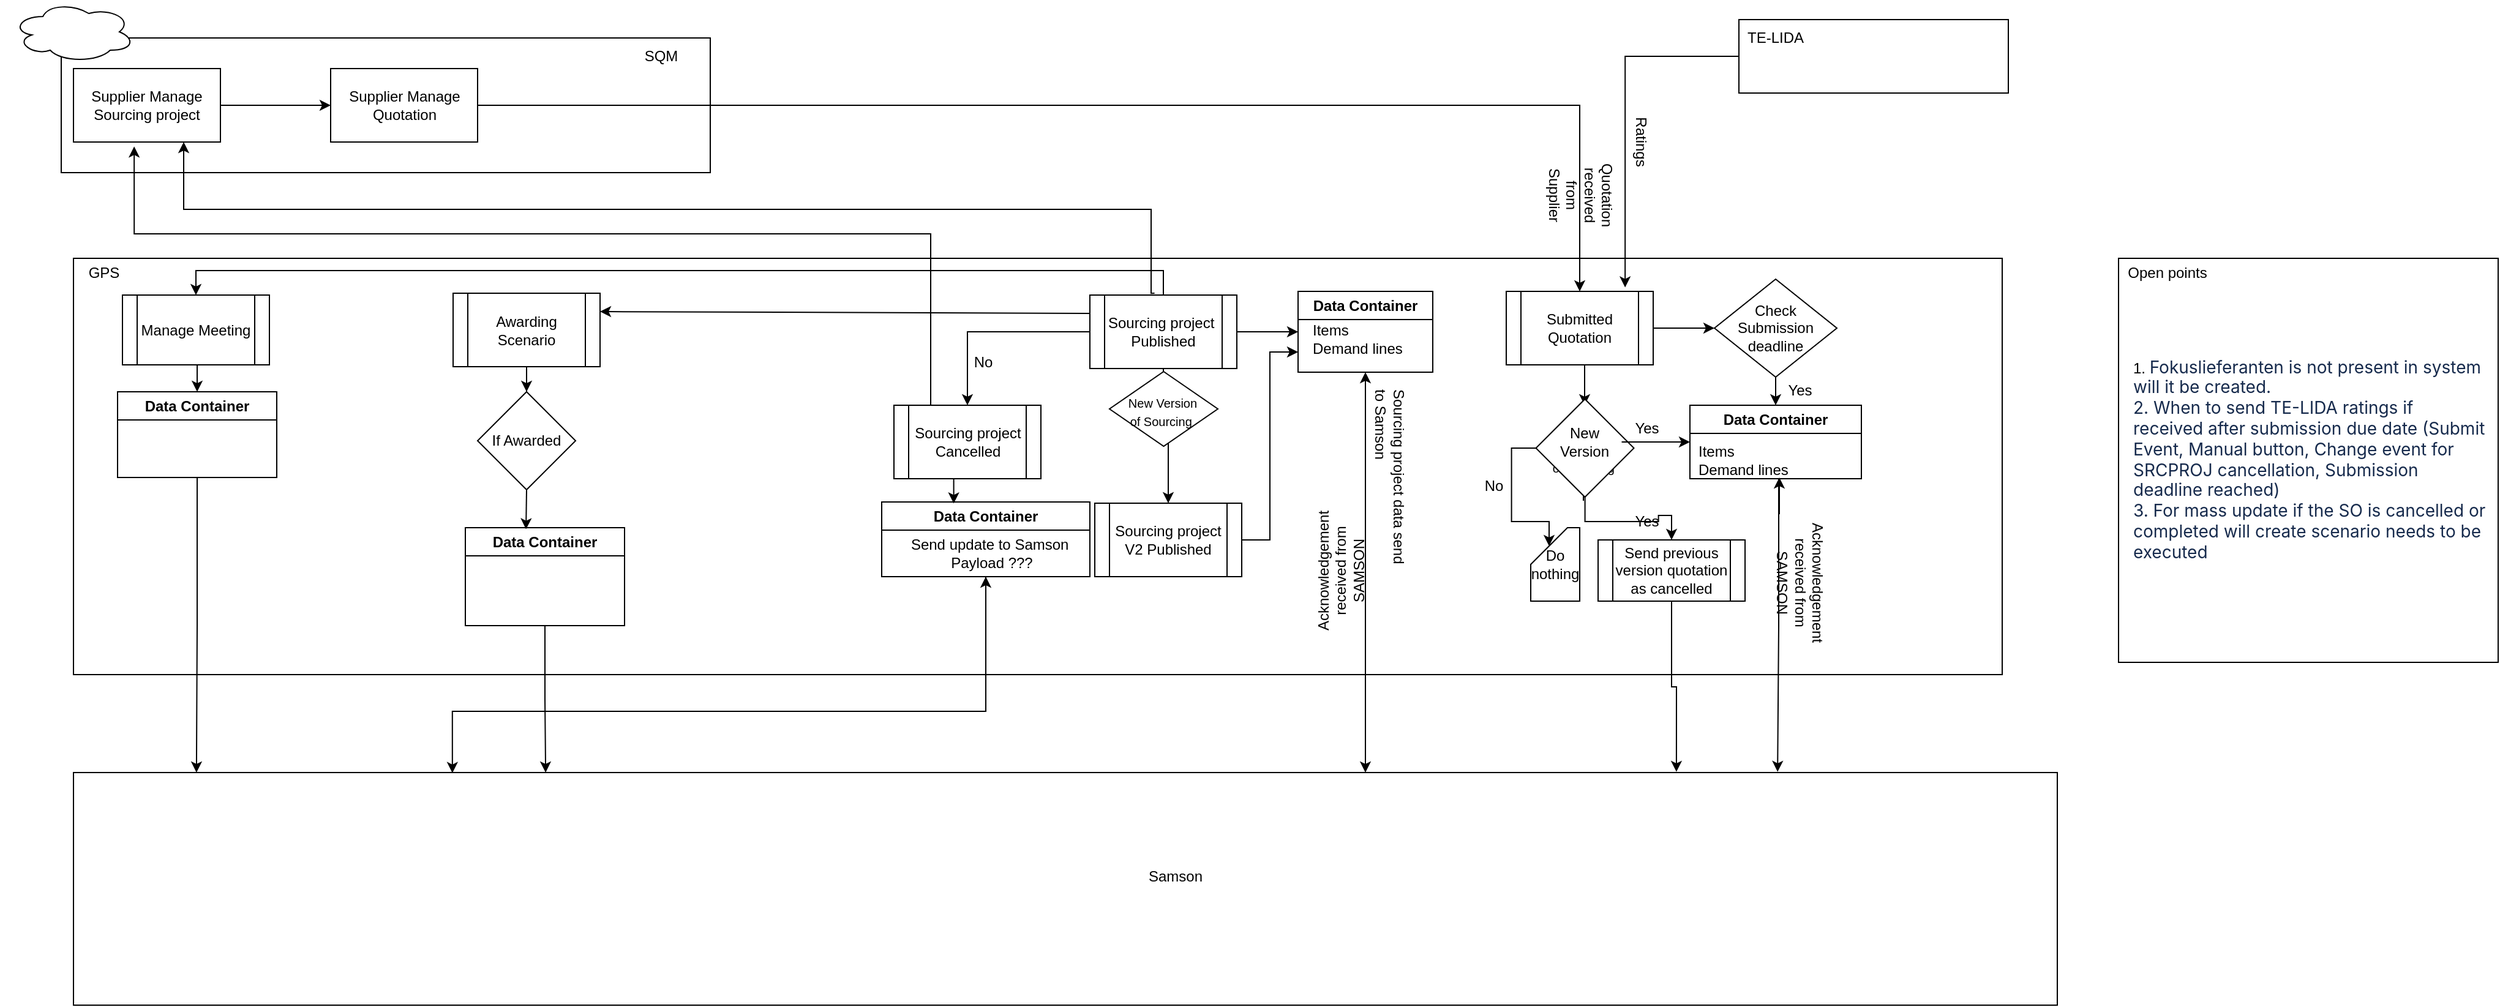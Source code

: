 <mxfile version="26.0.11">
  <diagram name="Page-1" id="dd8cIECYtLtFShTJi25j">
    <mxGraphModel dx="2469" dy="1408" grid="1" gridSize="10" guides="1" tooltips="1" connect="1" arrows="1" fold="1" page="1" pageScale="1" pageWidth="850" pageHeight="1100" math="0" shadow="0">
      <root>
        <mxCell id="0" />
        <mxCell id="1" parent="0" />
        <mxCell id="d7gIqnNGh7gK6bCU3JEa-17" value="" style="rounded=0;whiteSpace=wrap;html=1;" vertex="1" parent="1">
          <mxGeometry x="-830" y="-170" width="530" height="110" as="geometry" />
        </mxCell>
        <mxCell id="d7gIqnNGh7gK6bCU3JEa-1" value="" style="rounded=0;whiteSpace=wrap;html=1;" vertex="1" parent="1">
          <mxGeometry x="-820" y="10" width="1575" height="340" as="geometry" />
        </mxCell>
        <mxCell id="d7gIqnNGh7gK6bCU3JEa-4" value="GPS" style="text;html=1;align=center;verticalAlign=middle;whiteSpace=wrap;rounded=0;" vertex="1" parent="1">
          <mxGeometry x="-880" y="7" width="170" height="30" as="geometry" />
        </mxCell>
        <mxCell id="d7gIqnNGh7gK6bCU3JEa-108" style="edgeStyle=orthogonalEdgeStyle;rounded=0;orthogonalLoop=1;jettySize=auto;html=1;exitX=1;exitY=0.5;exitDx=0;exitDy=0;entryX=0;entryY=0.5;entryDx=0;entryDy=0;" edge="1" parent="1" source="d7gIqnNGh7gK6bCU3JEa-6" target="d7gIqnNGh7gK6bCU3JEa-72">
          <mxGeometry relative="1" as="geometry" />
        </mxCell>
        <mxCell id="d7gIqnNGh7gK6bCU3JEa-126" style="edgeStyle=orthogonalEdgeStyle;rounded=0;orthogonalLoop=1;jettySize=auto;html=1;exitX=0.5;exitY=0;exitDx=0;exitDy=0;entryX=0.5;entryY=0;entryDx=0;entryDy=0;" edge="1" parent="1" source="d7gIqnNGh7gK6bCU3JEa-6" target="d7gIqnNGh7gK6bCU3JEa-122">
          <mxGeometry relative="1" as="geometry" />
        </mxCell>
        <mxCell id="d7gIqnNGh7gK6bCU3JEa-135" style="edgeStyle=orthogonalEdgeStyle;rounded=0;orthogonalLoop=1;jettySize=auto;html=1;exitX=0.44;exitY=-0.024;exitDx=0;exitDy=0;entryX=0.75;entryY=1;entryDx=0;entryDy=0;exitPerimeter=0;" edge="1" parent="1" source="d7gIqnNGh7gK6bCU3JEa-6" target="d7gIqnNGh7gK6bCU3JEa-23">
          <mxGeometry relative="1" as="geometry">
            <Array as="points">
              <mxPoint x="60" y="39" />
              <mxPoint x="60" y="-30" />
              <mxPoint x="-730" y="-30" />
            </Array>
          </mxGeometry>
        </mxCell>
        <mxCell id="d7gIqnNGh7gK6bCU3JEa-147" style="edgeStyle=orthogonalEdgeStyle;rounded=0;orthogonalLoop=1;jettySize=auto;html=1;exitX=0.5;exitY=1;exitDx=0;exitDy=0;entryX=0.5;entryY=0;entryDx=0;entryDy=0;" edge="1" parent="1" source="d7gIqnNGh7gK6bCU3JEa-6" target="d7gIqnNGh7gK6bCU3JEa-145">
          <mxGeometry relative="1" as="geometry" />
        </mxCell>
        <mxCell id="d7gIqnNGh7gK6bCU3JEa-6" value="Sourcing project&amp;nbsp;&lt;div&gt;Published&lt;/div&gt;" style="shape=process;whiteSpace=wrap;html=1;backgroundOutline=1;" vertex="1" parent="1">
          <mxGeometry x="10" y="40" width="120" height="60" as="geometry" />
        </mxCell>
        <mxCell id="d7gIqnNGh7gK6bCU3JEa-18" value="" style="ellipse;shape=cloud;whiteSpace=wrap;html=1;" vertex="1" parent="1">
          <mxGeometry x="-870" y="-200" width="100" height="50" as="geometry" />
        </mxCell>
        <mxCell id="d7gIqnNGh7gK6bCU3JEa-37" style="edgeStyle=orthogonalEdgeStyle;rounded=0;orthogonalLoop=1;jettySize=auto;html=1;entryX=0;entryY=0.5;entryDx=0;entryDy=0;" edge="1" parent="1" source="d7gIqnNGh7gK6bCU3JEa-23" target="d7gIqnNGh7gK6bCU3JEa-24">
          <mxGeometry relative="1" as="geometry" />
        </mxCell>
        <mxCell id="d7gIqnNGh7gK6bCU3JEa-23" value="" style="rounded=0;whiteSpace=wrap;html=1;" vertex="1" parent="1">
          <mxGeometry x="-820" y="-145" width="120" height="60" as="geometry" />
        </mxCell>
        <mxCell id="d7gIqnNGh7gK6bCU3JEa-25" value="Supplier Manage Sourcing project" style="text;html=1;align=center;verticalAlign=middle;whiteSpace=wrap;rounded=0;" vertex="1" parent="1">
          <mxGeometry x="-810" y="-130" width="100" height="30" as="geometry" />
        </mxCell>
        <mxCell id="d7gIqnNGh7gK6bCU3JEa-35" value="" style="group" vertex="1" connectable="0" parent="1">
          <mxGeometry x="-610" y="-145" width="120" height="60" as="geometry" />
        </mxCell>
        <mxCell id="d7gIqnNGh7gK6bCU3JEa-24" value="" style="rounded=0;whiteSpace=wrap;html=1;" vertex="1" parent="d7gIqnNGh7gK6bCU3JEa-35">
          <mxGeometry width="120" height="60" as="geometry" />
        </mxCell>
        <mxCell id="d7gIqnNGh7gK6bCU3JEa-26" value="Supplier Manage Quotation" style="text;html=1;align=center;verticalAlign=middle;whiteSpace=wrap;rounded=0;" vertex="1" parent="d7gIqnNGh7gK6bCU3JEa-35">
          <mxGeometry x="7.5" y="15" width="105" height="30" as="geometry" />
        </mxCell>
        <mxCell id="d7gIqnNGh7gK6bCU3JEa-56" value="" style="rounded=0;whiteSpace=wrap;html=1;" vertex="1" parent="1">
          <mxGeometry x="-820" y="430" width="1620" height="190" as="geometry" />
        </mxCell>
        <mxCell id="d7gIqnNGh7gK6bCU3JEa-68" value="Samson" style="text;html=1;align=center;verticalAlign=middle;whiteSpace=wrap;rounded=0;" vertex="1" parent="1">
          <mxGeometry x="-50" y="500" width="260" height="30" as="geometry" />
        </mxCell>
        <mxCell id="d7gIqnNGh7gK6bCU3JEa-76" value="" style="group" vertex="1" connectable="0" parent="1">
          <mxGeometry x="520" y="27" width="100" height="80" as="geometry" />
        </mxCell>
        <mxCell id="d7gIqnNGh7gK6bCU3JEa-77" value="" style="group" vertex="1" connectable="0" parent="d7gIqnNGh7gK6bCU3JEa-76">
          <mxGeometry width="100" height="80" as="geometry" />
        </mxCell>
        <mxCell id="d7gIqnNGh7gK6bCU3JEa-44" value="" style="rhombus;whiteSpace=wrap;html=1;" vertex="1" parent="d7gIqnNGh7gK6bCU3JEa-77">
          <mxGeometry width="100" height="80" as="geometry" />
        </mxCell>
        <mxCell id="d7gIqnNGh7gK6bCU3JEa-54" value="Check Submission deadline" style="text;html=1;align=center;verticalAlign=middle;whiteSpace=wrap;rounded=0;" vertex="1" parent="d7gIqnNGh7gK6bCU3JEa-77">
          <mxGeometry x="20" y="25" width="60" height="30" as="geometry" />
        </mxCell>
        <mxCell id="d7gIqnNGh7gK6bCU3JEa-79" value="" style="endArrow=classic;startArrow=classic;html=1;rounded=0;entryX=0.5;entryY=1;entryDx=0;entryDy=0;" edge="1" parent="1" target="d7gIqnNGh7gK6bCU3JEa-72">
          <mxGeometry width="50" height="50" relative="1" as="geometry">
            <mxPoint x="235" y="430" as="sourcePoint" />
            <mxPoint x="470" y="230" as="targetPoint" />
            <Array as="points">
              <mxPoint x="235" y="330" />
            </Array>
          </mxGeometry>
        </mxCell>
        <mxCell id="d7gIqnNGh7gK6bCU3JEa-80" value="Sourcing project data send to Samson" style="text;html=1;align=left;verticalAlign=middle;whiteSpace=wrap;rounded=0;rotation=90;" vertex="1" parent="1">
          <mxGeometry x="180" y="175" width="150" height="30" as="geometry" />
        </mxCell>
        <mxCell id="d7gIqnNGh7gK6bCU3JEa-81" value="Acknowledgement received from SAMSON" style="text;html=1;align=center;verticalAlign=middle;whiteSpace=wrap;rounded=0;rotation=90;" vertex="1" parent="1">
          <mxGeometry x="525" y="260" width="130" height="30" as="geometry" />
        </mxCell>
        <mxCell id="d7gIqnNGh7gK6bCU3JEa-86" value="Data Container" style="swimlane;whiteSpace=wrap;html=1;" vertex="1" parent="1">
          <mxGeometry x="500" y="130" width="140" height="60" as="geometry" />
        </mxCell>
        <mxCell id="d7gIqnNGh7gK6bCU3JEa-87" value="Items&amp;nbsp;&lt;div&gt;Demand lines&lt;/div&gt;" style="text;html=1;align=left;verticalAlign=middle;whiteSpace=wrap;rounded=0;" vertex="1" parent="d7gIqnNGh7gK6bCU3JEa-86">
          <mxGeometry x="5" y="30" width="90" height="30" as="geometry" />
        </mxCell>
        <mxCell id="d7gIqnNGh7gK6bCU3JEa-91" value="" style="rounded=0;whiteSpace=wrap;html=1;" vertex="1" parent="1">
          <mxGeometry x="850" y="10" width="310" height="330" as="geometry" />
        </mxCell>
        <mxCell id="d7gIqnNGh7gK6bCU3JEa-92" value="Open points" style="text;html=1;align=center;verticalAlign=middle;whiteSpace=wrap;rounded=0;" vertex="1" parent="1">
          <mxGeometry x="800" y="7" width="180" height="30" as="geometry" />
        </mxCell>
        <mxCell id="d7gIqnNGh7gK6bCU3JEa-93" value="1.&amp;nbsp;&lt;span style=&quot;color: rgb(23, 43, 77); font-family: -apple-system, BlinkMacSystemFont, &amp;quot;Segoe UI&amp;quot;, Roboto, Oxygen, Ubuntu, &amp;quot;Fira Sans&amp;quot;, &amp;quot;Droid Sans&amp;quot;, &amp;quot;Helvetica Neue&amp;quot;, sans-serif; font-size: 14px; background-color: rgb(255, 255, 255);&quot;&gt;Fokuslieferanten is not present in system will it be created.&amp;nbsp;&lt;/span&gt;&lt;div&gt;&lt;span style=&quot;color: rgb(23, 43, 77); font-family: -apple-system, BlinkMacSystemFont, &amp;quot;Segoe UI&amp;quot;, Roboto, Oxygen, Ubuntu, &amp;quot;Fira Sans&amp;quot;, &amp;quot;Droid Sans&amp;quot;, &amp;quot;Helvetica Neue&amp;quot;, sans-serif; font-size: 14px; background-color: rgb(255, 255, 255);&quot;&gt;2. When to send TE-LIDA ratings if received after submission due date (Submit Event, Manual button, Change event for SRCPROJ cancellation, Submission deadline reached)&lt;/span&gt;&lt;/div&gt;&lt;div&gt;&lt;span style=&quot;color: rgb(23, 43, 77); font-family: -apple-system, BlinkMacSystemFont, &amp;quot;Segoe UI&amp;quot;, Roboto, Oxygen, Ubuntu, &amp;quot;Fira Sans&amp;quot;, &amp;quot;Droid Sans&amp;quot;, &amp;quot;Helvetica Neue&amp;quot;, sans-serif; font-size: 14px; background-color: rgb(255, 255, 255);&quot;&gt;3. For mass update if the SO is cancelled or completed will create scenario needs to be executed&lt;/span&gt;&lt;/div&gt;" style="text;html=1;align=left;verticalAlign=middle;whiteSpace=wrap;rounded=0;" vertex="1" parent="1">
          <mxGeometry x="860" y="38.5" width="290" height="271.5" as="geometry" />
        </mxCell>
        <mxCell id="d7gIqnNGh7gK6bCU3JEa-94" value="" style="shape=process;whiteSpace=wrap;html=1;backgroundOutline=1;" vertex="1" parent="1">
          <mxGeometry x="-150" y="130" width="120" height="60" as="geometry" />
        </mxCell>
        <mxCell id="d7gIqnNGh7gK6bCU3JEa-95" value="" style="endArrow=classic;html=1;rounded=0;entryX=0.5;entryY=0;entryDx=0;entryDy=0;exitX=0;exitY=0.5;exitDx=0;exitDy=0;" edge="1" parent="1" source="d7gIqnNGh7gK6bCU3JEa-6" target="d7gIqnNGh7gK6bCU3JEa-94">
          <mxGeometry width="50" height="50" relative="1" as="geometry">
            <mxPoint x="190" y="210" as="sourcePoint" />
            <mxPoint x="240" y="160" as="targetPoint" />
            <Array as="points">
              <mxPoint x="-90" y="70" />
            </Array>
          </mxGeometry>
        </mxCell>
        <mxCell id="d7gIqnNGh7gK6bCU3JEa-96" value="Sourcing project Cancelled" style="text;html=1;align=center;verticalAlign=middle;whiteSpace=wrap;rounded=0;" vertex="1" parent="1">
          <mxGeometry x="-142.5" y="145" width="105" height="30" as="geometry" />
        </mxCell>
        <mxCell id="d7gIqnNGh7gK6bCU3JEa-97" value="Data Container" style="swimlane;whiteSpace=wrap;html=1;" vertex="1" parent="1">
          <mxGeometry x="-160" y="209" width="170" height="61" as="geometry" />
        </mxCell>
        <mxCell id="d7gIqnNGh7gK6bCU3JEa-98" value="Send update to Samson&amp;nbsp;&lt;div&gt;Payload ???&lt;/div&gt;" style="text;html=1;align=center;verticalAlign=middle;whiteSpace=wrap;rounded=0;" vertex="1" parent="1">
          <mxGeometry x="-150" y="236" width="160" height="30" as="geometry" />
        </mxCell>
        <mxCell id="d7gIqnNGh7gK6bCU3JEa-99" style="edgeStyle=orthogonalEdgeStyle;rounded=0;orthogonalLoop=1;jettySize=auto;html=1;entryX=0.346;entryY=0.02;entryDx=0;entryDy=0;entryPerimeter=0;" edge="1" parent="1" target="d7gIqnNGh7gK6bCU3JEa-97">
          <mxGeometry relative="1" as="geometry">
            <mxPoint x="-91" y="190" as="sourcePoint" />
          </mxGeometry>
        </mxCell>
        <mxCell id="d7gIqnNGh7gK6bCU3JEa-100" style="edgeStyle=orthogonalEdgeStyle;rounded=0;orthogonalLoop=1;jettySize=auto;html=1;exitX=0.5;exitY=1;exitDx=0;exitDy=0;entryX=0.191;entryY=0.002;entryDx=0;entryDy=0;entryPerimeter=0;" edge="1" parent="1" source="d7gIqnNGh7gK6bCU3JEa-97" target="d7gIqnNGh7gK6bCU3JEa-56">
          <mxGeometry relative="1" as="geometry">
            <Array as="points">
              <mxPoint x="-75" y="380" />
              <mxPoint x="-511" y="380" />
            </Array>
          </mxGeometry>
        </mxCell>
        <mxCell id="d7gIqnNGh7gK6bCU3JEa-72" value="Data Container" style="swimlane;whiteSpace=wrap;html=1;" vertex="1" parent="1">
          <mxGeometry x="180" y="37" width="110" height="66" as="geometry" />
        </mxCell>
        <mxCell id="d7gIqnNGh7gK6bCU3JEa-74" value="Items&amp;nbsp;&lt;div&gt;Demand lines&lt;/div&gt;" style="text;html=1;align=left;verticalAlign=middle;whiteSpace=wrap;rounded=0;" vertex="1" parent="d7gIqnNGh7gK6bCU3JEa-72">
          <mxGeometry x="10" y="24" width="90" height="30" as="geometry" />
        </mxCell>
        <mxCell id="d7gIqnNGh7gK6bCU3JEa-112" style="edgeStyle=orthogonalEdgeStyle;rounded=0;orthogonalLoop=1;jettySize=auto;html=1;entryX=0;entryY=0.5;entryDx=0;entryDy=0;" edge="1" parent="1" source="d7gIqnNGh7gK6bCU3JEa-110" target="d7gIqnNGh7gK6bCU3JEa-44">
          <mxGeometry relative="1" as="geometry" />
        </mxCell>
        <mxCell id="d7gIqnNGh7gK6bCU3JEa-162" style="edgeStyle=orthogonalEdgeStyle;rounded=0;orthogonalLoop=1;jettySize=auto;html=1;exitX=0.5;exitY=1;exitDx=0;exitDy=0;" edge="1" parent="1">
          <mxGeometry relative="1" as="geometry">
            <mxPoint x="414" y="130" as="targetPoint" />
            <mxPoint x="414" y="97" as="sourcePoint" />
            <Array as="points">
              <mxPoint x="414" y="110" />
              <mxPoint x="414" y="110" />
            </Array>
          </mxGeometry>
        </mxCell>
        <mxCell id="d7gIqnNGh7gK6bCU3JEa-110" value="Submitted Quotation" style="shape=process;whiteSpace=wrap;html=1;backgroundOutline=1;" vertex="1" parent="1">
          <mxGeometry x="350" y="37" width="120" height="60" as="geometry" />
        </mxCell>
        <mxCell id="d7gIqnNGh7gK6bCU3JEa-113" style="edgeStyle=orthogonalEdgeStyle;rounded=0;orthogonalLoop=1;jettySize=auto;html=1;exitX=0.5;exitY=1;exitDx=0;exitDy=0;entryX=0.5;entryY=0;entryDx=0;entryDy=0;" edge="1" parent="1" source="d7gIqnNGh7gK6bCU3JEa-44" target="d7gIqnNGh7gK6bCU3JEa-86">
          <mxGeometry relative="1" as="geometry" />
        </mxCell>
        <mxCell id="d7gIqnNGh7gK6bCU3JEa-117" value="Yes" style="text;html=1;align=center;verticalAlign=middle;whiteSpace=wrap;rounded=0;" vertex="1" parent="1">
          <mxGeometry x="560" y="103" width="60" height="30" as="geometry" />
        </mxCell>
        <mxCell id="d7gIqnNGh7gK6bCU3JEa-118" value="Quotation received from Supplier" style="text;html=1;align=center;verticalAlign=middle;whiteSpace=wrap;rounded=0;rotation=90;" vertex="1" parent="1">
          <mxGeometry x="384" y="-54" width="55" height="25" as="geometry" />
        </mxCell>
        <mxCell id="d7gIqnNGh7gK6bCU3JEa-119" value="" style="endArrow=classic;html=1;rounded=0;" edge="1" parent="1">
          <mxGeometry width="50" height="50" relative="1" as="geometry">
            <mxPoint x="-75" y="310" as="sourcePoint" />
            <mxPoint x="-75" y="270" as="targetPoint" />
          </mxGeometry>
        </mxCell>
        <mxCell id="d7gIqnNGh7gK6bCU3JEa-120" value="" style="endArrow=classic;html=1;rounded=0;" edge="1" parent="1">
          <mxGeometry width="50" height="50" relative="1" as="geometry">
            <mxPoint x="573" y="219" as="sourcePoint" />
            <mxPoint x="573" y="189" as="targetPoint" />
          </mxGeometry>
        </mxCell>
        <mxCell id="d7gIqnNGh7gK6bCU3JEa-121" value="SQM" style="text;html=1;align=center;verticalAlign=middle;whiteSpace=wrap;rounded=0;" vertex="1" parent="1">
          <mxGeometry x="-370" y="-170" width="60" height="30" as="geometry" />
        </mxCell>
        <mxCell id="d7gIqnNGh7gK6bCU3JEa-142" style="edgeStyle=orthogonalEdgeStyle;rounded=0;orthogonalLoop=1;jettySize=auto;html=1;exitX=0.5;exitY=1;exitDx=0;exitDy=0;entryX=0.5;entryY=0;entryDx=0;entryDy=0;" edge="1" parent="1" source="d7gIqnNGh7gK6bCU3JEa-122" target="d7gIqnNGh7gK6bCU3JEa-141">
          <mxGeometry relative="1" as="geometry" />
        </mxCell>
        <mxCell id="d7gIqnNGh7gK6bCU3JEa-122" value="Manage Meeting" style="shape=process;whiteSpace=wrap;html=1;backgroundOutline=1;" vertex="1" parent="1">
          <mxGeometry x="-780" y="40" width="120" height="57" as="geometry" />
        </mxCell>
        <mxCell id="d7gIqnNGh7gK6bCU3JEa-185" value="" style="edgeStyle=orthogonalEdgeStyle;rounded=0;orthogonalLoop=1;jettySize=auto;html=1;" edge="1" parent="1" source="d7gIqnNGh7gK6bCU3JEa-123" target="d7gIqnNGh7gK6bCU3JEa-184">
          <mxGeometry relative="1" as="geometry" />
        </mxCell>
        <mxCell id="d7gIqnNGh7gK6bCU3JEa-123" value="Awarding Scenario" style="shape=process;whiteSpace=wrap;html=1;backgroundOutline=1;" vertex="1" parent="1">
          <mxGeometry x="-510" y="38.5" width="120" height="60" as="geometry" />
        </mxCell>
        <mxCell id="d7gIqnNGh7gK6bCU3JEa-133" value="No" style="text;html=1;align=center;verticalAlign=middle;whiteSpace=wrap;rounded=0;" vertex="1" parent="1">
          <mxGeometry x="-107" y="80" width="60" height="30" as="geometry" />
        </mxCell>
        <mxCell id="d7gIqnNGh7gK6bCU3JEa-136" style="edgeStyle=orthogonalEdgeStyle;rounded=0;orthogonalLoop=1;jettySize=auto;html=1;exitX=0.25;exitY=0;exitDx=0;exitDy=0;entryX=0.413;entryY=1.06;entryDx=0;entryDy=0;entryPerimeter=0;" edge="1" parent="1" source="d7gIqnNGh7gK6bCU3JEa-94" target="d7gIqnNGh7gK6bCU3JEa-23">
          <mxGeometry relative="1" as="geometry">
            <Array as="points">
              <mxPoint x="-120" y="-10" />
              <mxPoint x="-770" y="-10" />
            </Array>
          </mxGeometry>
        </mxCell>
        <mxCell id="d7gIqnNGh7gK6bCU3JEa-137" style="edgeStyle=orthogonalEdgeStyle;rounded=0;orthogonalLoop=1;jettySize=auto;html=1;entryX=0.5;entryY=0;entryDx=0;entryDy=0;" edge="1" parent="1" source="d7gIqnNGh7gK6bCU3JEa-24" target="d7gIqnNGh7gK6bCU3JEa-110">
          <mxGeometry relative="1" as="geometry" />
        </mxCell>
        <mxCell id="d7gIqnNGh7gK6bCU3JEa-139" value="Acknowledgement received from SAMSON" style="text;html=1;align=center;verticalAlign=middle;whiteSpace=wrap;rounded=0;rotation=270;" vertex="1" parent="1">
          <mxGeometry x="150" y="250" width="130" height="30" as="geometry" />
        </mxCell>
        <mxCell id="d7gIqnNGh7gK6bCU3JEa-141" value="Data Container" style="swimlane;whiteSpace=wrap;html=1;" vertex="1" parent="1">
          <mxGeometry x="-784" y="119" width="130" height="70" as="geometry" />
        </mxCell>
        <mxCell id="d7gIqnNGh7gK6bCU3JEa-148" style="edgeStyle=orthogonalEdgeStyle;rounded=0;orthogonalLoop=1;jettySize=auto;html=1;entryX=0;entryY=0.75;entryDx=0;entryDy=0;" edge="1" parent="1" source="d7gIqnNGh7gK6bCU3JEa-145" target="d7gIqnNGh7gK6bCU3JEa-72">
          <mxGeometry relative="1" as="geometry" />
        </mxCell>
        <mxCell id="d7gIqnNGh7gK6bCU3JEa-145" value="Sourcing project V2 Published" style="shape=process;whiteSpace=wrap;html=1;backgroundOutline=1;" vertex="1" parent="1">
          <mxGeometry x="14" y="210" width="120" height="60" as="geometry" />
        </mxCell>
        <mxCell id="d7gIqnNGh7gK6bCU3JEa-154" value="" style="endArrow=classic;html=1;rounded=0;entryX=1;entryY=0.25;entryDx=0;entryDy=0;exitX=0;exitY=0.25;exitDx=0;exitDy=0;" edge="1" parent="1" source="d7gIqnNGh7gK6bCU3JEa-6" target="d7gIqnNGh7gK6bCU3JEa-123">
          <mxGeometry width="50" height="50" relative="1" as="geometry">
            <mxPoint x="-140" y="180" as="sourcePoint" />
            <mxPoint x="-90" y="130" as="targetPoint" />
          </mxGeometry>
        </mxCell>
        <mxCell id="d7gIqnNGh7gK6bCU3JEa-155" value="" style="rounded=0;whiteSpace=wrap;html=1;" vertex="1" parent="1">
          <mxGeometry x="540" y="-185" width="220" height="60" as="geometry" />
        </mxCell>
        <mxCell id="d7gIqnNGh7gK6bCU3JEa-156" value="TE-LIDA" style="text;html=1;align=center;verticalAlign=middle;whiteSpace=wrap;rounded=0;" vertex="1" parent="1">
          <mxGeometry x="540" y="-185" width="60" height="30" as="geometry" />
        </mxCell>
        <mxCell id="d7gIqnNGh7gK6bCU3JEa-157" style="edgeStyle=orthogonalEdgeStyle;rounded=0;orthogonalLoop=1;jettySize=auto;html=1;entryX=0.809;entryY=-0.054;entryDx=0;entryDy=0;entryPerimeter=0;" edge="1" parent="1" source="d7gIqnNGh7gK6bCU3JEa-155" target="d7gIqnNGh7gK6bCU3JEa-110">
          <mxGeometry relative="1" as="geometry" />
        </mxCell>
        <mxCell id="d7gIqnNGh7gK6bCU3JEa-158" value="Ratings" style="text;html=1;align=center;verticalAlign=middle;whiteSpace=wrap;rounded=0;rotation=90;" vertex="1" parent="1">
          <mxGeometry x="430" y="-100" width="60" height="30" as="geometry" />
        </mxCell>
        <mxCell id="d7gIqnNGh7gK6bCU3JEa-161" value="" style="group" vertex="1" connectable="0" parent="1">
          <mxGeometry x="370" y="129.5" width="115" height="100.5" as="geometry" />
        </mxCell>
        <mxCell id="d7gIqnNGh7gK6bCU3JEa-159" value="" style="rhombus;whiteSpace=wrap;html=1;" vertex="1" parent="d7gIqnNGh7gK6bCU3JEa-161">
          <mxGeometry x="-344" y="-27" width="88.5" height="61" as="geometry" />
        </mxCell>
        <mxCell id="d7gIqnNGh7gK6bCU3JEa-160" value="&amp;nbsp;&lt;div&gt;&lt;font style=&quot;font-size: 10px;&quot;&gt;New Version of Sourcing&amp;nbsp;&lt;/font&gt;&lt;/div&gt;" style="text;html=1;align=center;verticalAlign=middle;whiteSpace=wrap;rounded=0;" vertex="1" parent="d7gIqnNGh7gK6bCU3JEa-161">
          <mxGeometry x="-335" y="-17" width="68.5" height="31" as="geometry" />
        </mxCell>
        <mxCell id="d7gIqnNGh7gK6bCU3JEa-197" value="&amp;nbsp;&lt;div&gt;&lt;font style=&quot;font-size: 10px;&quot;&gt;New Version of Sourcing&amp;nbsp;&lt;/font&gt;&lt;/div&gt;" style="text;html=1;align=center;verticalAlign=middle;whiteSpace=wrap;rounded=0;" vertex="1" parent="d7gIqnNGh7gK6bCU3JEa-161">
          <mxGeometry x="10" y="20.5" width="68.5" height="31" as="geometry" />
        </mxCell>
        <mxCell id="d7gIqnNGh7gK6bCU3JEa-209" value="Yes" style="text;html=1;align=center;verticalAlign=middle;whiteSpace=wrap;rounded=0;" vertex="1" parent="d7gIqnNGh7gK6bCU3JEa-161">
          <mxGeometry x="65" y="80.5" width="60" height="30" as="geometry" />
        </mxCell>
        <mxCell id="d7gIqnNGh7gK6bCU3JEa-165" value="" style="endArrow=none;html=1;rounded=0;entryX=0.25;entryY=1;entryDx=0;entryDy=0;" edge="1" parent="1">
          <mxGeometry width="50" height="50" relative="1" as="geometry">
            <mxPoint x="413" y="208" as="sourcePoint" />
            <mxPoint x="413.125" y="188.5" as="targetPoint" />
          </mxGeometry>
        </mxCell>
        <mxCell id="d7gIqnNGh7gK6bCU3JEa-172" value="Do nothing" style="shape=card;whiteSpace=wrap;html=1;" vertex="1" parent="1">
          <mxGeometry x="370" y="230" width="40" height="60" as="geometry" />
        </mxCell>
        <mxCell id="d7gIqnNGh7gK6bCU3JEa-173" value="Send previous version quotation as cancelled" style="shape=process;whiteSpace=wrap;html=1;backgroundOutline=1;" vertex="1" parent="1">
          <mxGeometry x="425" y="240" width="120" height="50" as="geometry" />
        </mxCell>
        <mxCell id="d7gIqnNGh7gK6bCU3JEa-180" style="edgeStyle=orthogonalEdgeStyle;rounded=0;orthogonalLoop=1;jettySize=auto;html=1;entryX=0.808;entryY=-0.003;entryDx=0;entryDy=0;entryPerimeter=0;" edge="1" parent="1" source="d7gIqnNGh7gK6bCU3JEa-173" target="d7gIqnNGh7gK6bCU3JEa-56">
          <mxGeometry relative="1" as="geometry" />
        </mxCell>
        <mxCell id="d7gIqnNGh7gK6bCU3JEa-183" style="edgeStyle=orthogonalEdgeStyle;rounded=0;orthogonalLoop=1;jettySize=auto;html=1;exitX=0.75;exitY=1;exitDx=0;exitDy=0;entryX=0.859;entryY=-0.003;entryDx=0;entryDy=0;entryPerimeter=0;" edge="1" parent="1" source="d7gIqnNGh7gK6bCU3JEa-87" target="d7gIqnNGh7gK6bCU3JEa-56">
          <mxGeometry relative="1" as="geometry" />
        </mxCell>
        <mxCell id="d7gIqnNGh7gK6bCU3JEa-184" value="If Awarded" style="rhombus;whiteSpace=wrap;html=1;" vertex="1" parent="1">
          <mxGeometry x="-490" y="119" width="80" height="80" as="geometry" />
        </mxCell>
        <mxCell id="d7gIqnNGh7gK6bCU3JEa-186" value="Data Container" style="swimlane;whiteSpace=wrap;html=1;" vertex="1" parent="1">
          <mxGeometry x="-500" y="230" width="130" height="80" as="geometry" />
        </mxCell>
        <mxCell id="d7gIqnNGh7gK6bCU3JEa-190" style="edgeStyle=orthogonalEdgeStyle;rounded=0;orthogonalLoop=1;jettySize=auto;html=1;exitX=0.5;exitY=1;exitDx=0;exitDy=0;entryX=0.381;entryY=0.016;entryDx=0;entryDy=0;entryPerimeter=0;" edge="1" parent="1" source="d7gIqnNGh7gK6bCU3JEa-184" target="d7gIqnNGh7gK6bCU3JEa-186">
          <mxGeometry relative="1" as="geometry" />
        </mxCell>
        <mxCell id="d7gIqnNGh7gK6bCU3JEa-204" style="edgeStyle=orthogonalEdgeStyle;rounded=0;orthogonalLoop=1;jettySize=auto;html=1;entryX=0.5;entryY=0;entryDx=0;entryDy=0;" edge="1" parent="1" source="d7gIqnNGh7gK6bCU3JEa-196" target="d7gIqnNGh7gK6bCU3JEa-173">
          <mxGeometry relative="1" as="geometry" />
        </mxCell>
        <mxCell id="d7gIqnNGh7gK6bCU3JEa-196" value="" style="rhombus;whiteSpace=wrap;html=1;" vertex="1" parent="1">
          <mxGeometry x="374.25" y="125" width="80" height="80" as="geometry" />
        </mxCell>
        <mxCell id="d7gIqnNGh7gK6bCU3JEa-192" style="edgeStyle=orthogonalEdgeStyle;rounded=0;orthogonalLoop=1;jettySize=auto;html=1;entryX=0.238;entryY=0;entryDx=0;entryDy=0;entryPerimeter=0;" edge="1" parent="1" source="d7gIqnNGh7gK6bCU3JEa-186" target="d7gIqnNGh7gK6bCU3JEa-56">
          <mxGeometry relative="1" as="geometry" />
        </mxCell>
        <mxCell id="d7gIqnNGh7gK6bCU3JEa-208" style="edgeStyle=orthogonalEdgeStyle;rounded=0;orthogonalLoop=1;jettySize=auto;html=1;entryX=0;entryY=0.5;entryDx=0;entryDy=0;" edge="1" parent="1" source="d7gIqnNGh7gK6bCU3JEa-198" target="d7gIqnNGh7gK6bCU3JEa-86">
          <mxGeometry relative="1" as="geometry" />
        </mxCell>
        <mxCell id="d7gIqnNGh7gK6bCU3JEa-198" value="New Version" style="text;html=1;align=center;verticalAlign=middle;whiteSpace=wrap;rounded=0;" vertex="1" parent="1">
          <mxGeometry x="384.25" y="145" width="60" height="30" as="geometry" />
        </mxCell>
        <mxCell id="d7gIqnNGh7gK6bCU3JEa-203" style="edgeStyle=orthogonalEdgeStyle;rounded=0;orthogonalLoop=1;jettySize=auto;html=1;entryX=0;entryY=0;entryDx=15;entryDy=15;entryPerimeter=0;exitX=0;exitY=0.5;exitDx=0;exitDy=0;" edge="1" parent="1" source="d7gIqnNGh7gK6bCU3JEa-196" target="d7gIqnNGh7gK6bCU3JEa-172">
          <mxGeometry relative="1" as="geometry" />
        </mxCell>
        <mxCell id="d7gIqnNGh7gK6bCU3JEa-207" value="No" style="text;html=1;align=center;verticalAlign=middle;whiteSpace=wrap;rounded=0;" vertex="1" parent="1">
          <mxGeometry x="310" y="181" width="60" height="30" as="geometry" />
        </mxCell>
        <mxCell id="d7gIqnNGh7gK6bCU3JEa-205" value="Yes" style="text;html=1;align=center;verticalAlign=middle;whiteSpace=wrap;rounded=0;" vertex="1" parent="1">
          <mxGeometry x="435" y="133.5" width="60" height="30" as="geometry" />
        </mxCell>
        <mxCell id="d7gIqnNGh7gK6bCU3JEa-210" style="edgeStyle=orthogonalEdgeStyle;rounded=0;orthogonalLoop=1;jettySize=auto;html=1;entryX=0.062;entryY=0;entryDx=0;entryDy=0;entryPerimeter=0;" edge="1" parent="1" source="d7gIqnNGh7gK6bCU3JEa-141" target="d7gIqnNGh7gK6bCU3JEa-56">
          <mxGeometry relative="1" as="geometry" />
        </mxCell>
      </root>
    </mxGraphModel>
  </diagram>
</mxfile>
